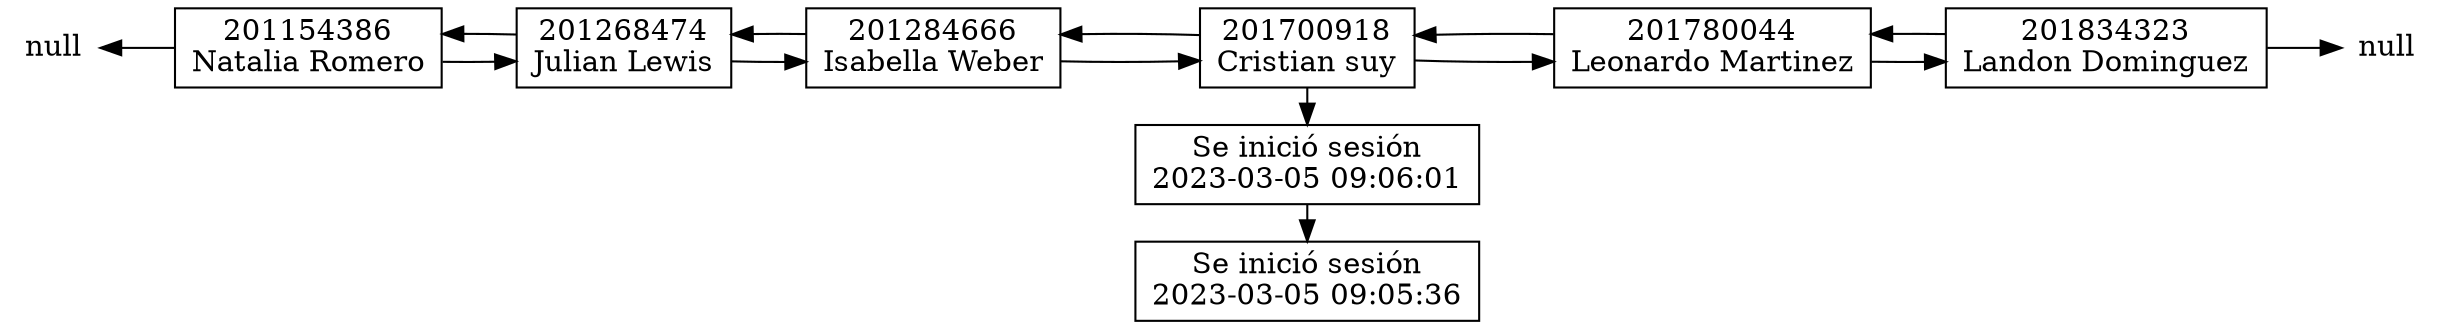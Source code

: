 digraph LinkedList {
	rankdir=LR;
	node [shape=box];
	nullI [shape=none, label="null", style=bold, height=0, width=0];
	nullF [shape=none, label="null", style=bold, height=0, width=0];
	a201154386[label="201154386\nNatalia Romero"]
	a201154386->a201268474
	nullI->a201154386[dir=back]
			a201268474[label="201268474\nJulian Lewis"]
	a201268474->a201284666
	a201268474->a201154386
	a201284666[label="201284666\nIsabella Weber"]
	a201284666->a201700918
	a201284666->a201268474
	a201700918[label="201700918\nCristian suy"]
	a201700918->a201780044
	a201700918->a201284666
	a201700918->n60
	n60[label="Se inició sesión
2023-03-05 09:06:01"]
		n60->n61
			n61[label="Se inició sesión
2023-03-05 09:05:36"]
		{rank=same;a201700918,n60,n61}
a201780044[label="201780044\nLeonardo Martinez"]
	a201780044->a201834323
	a201780044->a201700918
	a201834323[label="201834323\nLandon Dominguez"]
	a201834323->a201780044
	a201834323->nullF
			}
